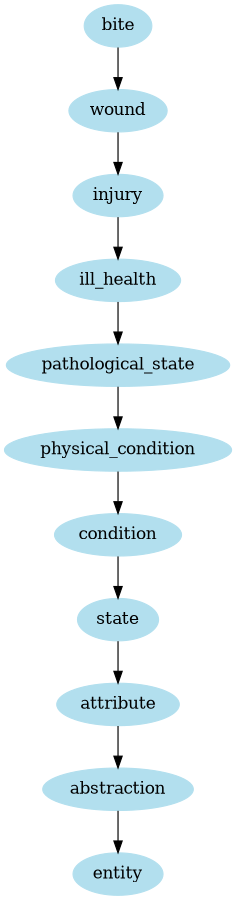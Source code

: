 digraph unix {
	node [color=lightblue2 style=filled]
	size="6,6"
	bite -> wound
	wound -> injury
	injury -> ill_health
	ill_health -> pathological_state
	pathological_state -> physical_condition
	physical_condition -> condition
	condition -> state
	state -> attribute
	attribute -> abstraction
	abstraction -> entity
}
